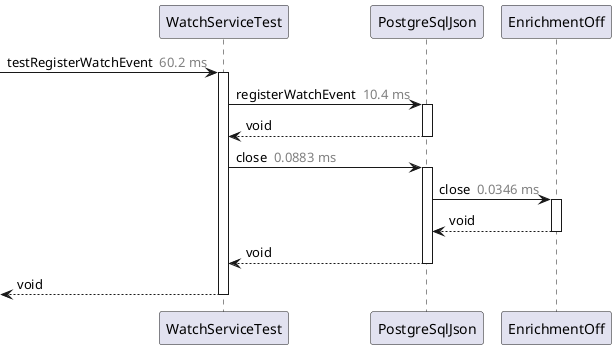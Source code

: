 @startuml

participant WatchServiceTest as "WatchServiceTest"
participant PostgreSqlJson as "PostgreSqlJson"
participant EnrichmentOff as "EnrichmentOff"
  [->WatchServiceTest: testRegisterWatchEvent <color:gray> 60.2 ms</color>
  activate WatchServiceTest
    WatchServiceTest->PostgreSqlJson: registerWatchEvent <color:gray> 10.4 ms</color>
    activate PostgreSqlJson
    WatchServiceTest<--PostgreSqlJson: void
    deactivate PostgreSqlJson
    WatchServiceTest->PostgreSqlJson: close <color:gray> 0.0883 ms</color>
    activate PostgreSqlJson
      PostgreSqlJson->EnrichmentOff: close <color:gray> 0.0346 ms</color>
      activate EnrichmentOff
      PostgreSqlJson<--EnrichmentOff: void
      deactivate EnrichmentOff
    WatchServiceTest<--PostgreSqlJson: void
    deactivate PostgreSqlJson
  [<--WatchServiceTest: void
  deactivate WatchServiceTest
@enduml
